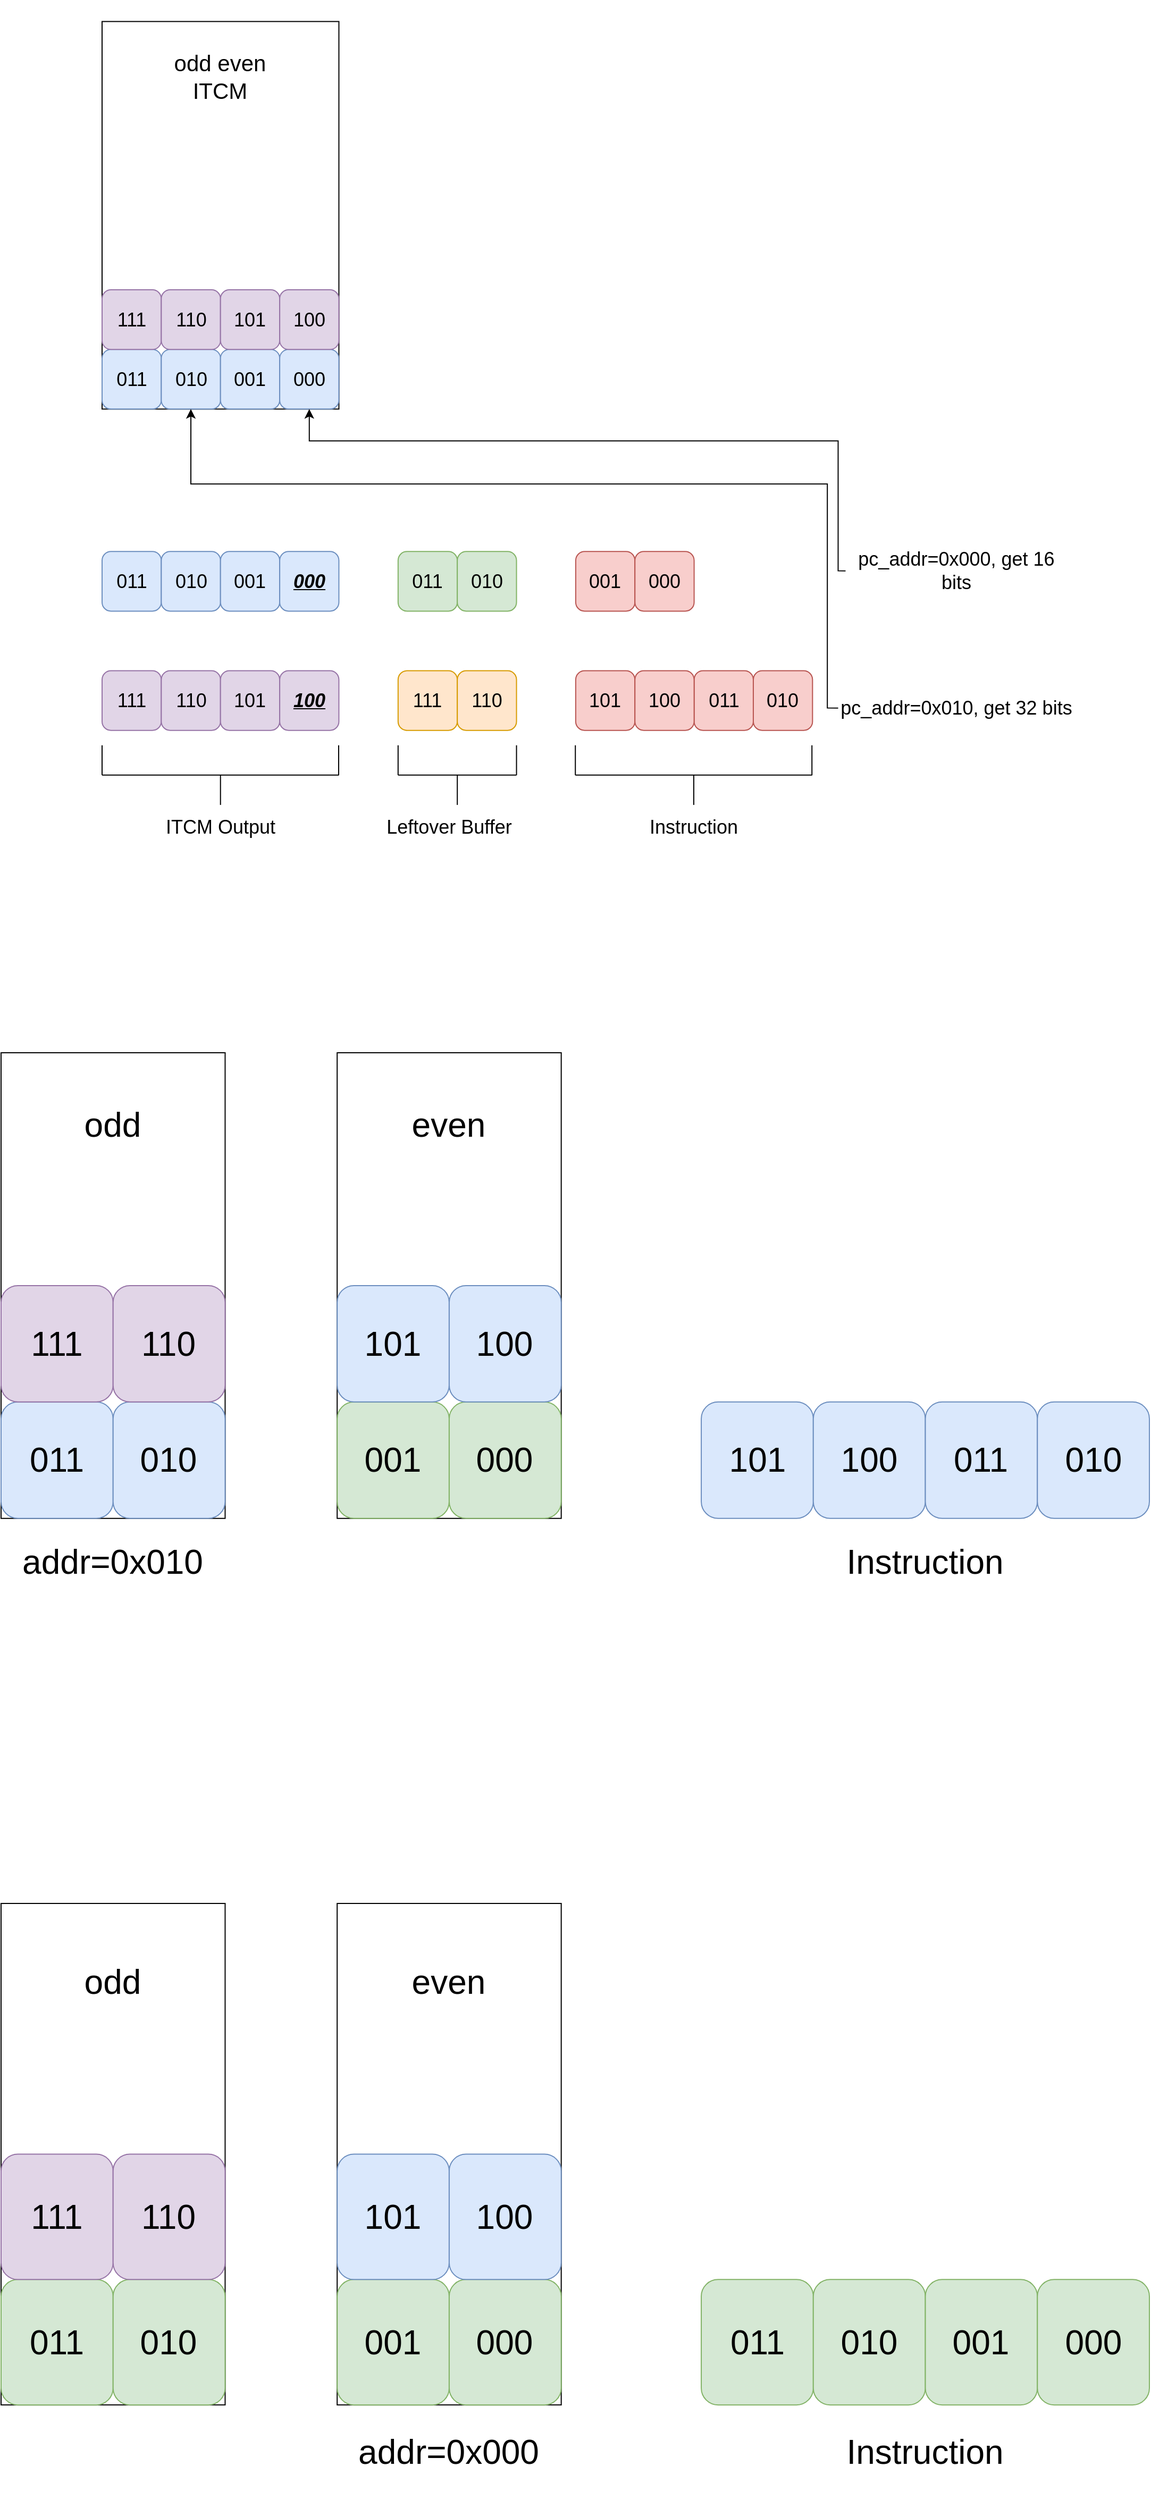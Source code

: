 <mxfile version="21.6.5" type="device">
  <diagram name="Page-1" id="vEtO91BrFxvTwgvyFycd">
    <mxGraphModel dx="148" dy="499" grid="1" gridSize="10" guides="1" tooltips="1" connect="1" arrows="1" fold="1" page="1" pageScale="1" pageWidth="1169" pageHeight="827" math="0" shadow="0">
      <root>
        <mxCell id="0" />
        <mxCell id="1" parent="0" />
        <mxCell id="hvGfh-lrEFs9asW3bwMX-65" value="" style="group" parent="1" vertex="1" connectable="0">
          <mxGeometry x="135" y="10" width="915" height="799" as="geometry" />
        </mxCell>
        <mxCell id="hvGfh-lrEFs9asW3bwMX-62" value="" style="group" parent="hvGfh-lrEFs9asW3bwMX-65" vertex="1" connectable="0">
          <mxGeometry width="682.091" height="799" as="geometry" />
        </mxCell>
        <mxCell id="hvGfh-lrEFs9asW3bwMX-27" value="" style="rounded=0;whiteSpace=wrap;html=1;" parent="hvGfh-lrEFs9asW3bwMX-62" vertex="1">
          <mxGeometry y="20.228" width="222.724" height="364.456" as="geometry" />
        </mxCell>
        <mxCell id="hvGfh-lrEFs9asW3bwMX-1" value="011" style="rounded=1;whiteSpace=wrap;html=1;fillColor=#dae8fc;strokeColor=#6c8ebf;fontSize=18;" parent="hvGfh-lrEFs9asW3bwMX-62" vertex="1">
          <mxGeometry y="328.614" width="55.681" height="56.07" as="geometry" />
        </mxCell>
        <mxCell id="hvGfh-lrEFs9asW3bwMX-2" value="010" style="rounded=1;whiteSpace=wrap;html=1;fillColor=#dae8fc;strokeColor=#6c8ebf;fontSize=18;" parent="hvGfh-lrEFs9asW3bwMX-62" vertex="1">
          <mxGeometry x="55.681" y="328.614" width="55.681" height="56.07" as="geometry" />
        </mxCell>
        <mxCell id="hvGfh-lrEFs9asW3bwMX-3" value="001" style="rounded=1;whiteSpace=wrap;html=1;fillColor=#dae8fc;strokeColor=#6c8ebf;fontSize=18;" parent="hvGfh-lrEFs9asW3bwMX-62" vertex="1">
          <mxGeometry x="111.362" y="328.614" width="55.681" height="56.07" as="geometry" />
        </mxCell>
        <mxCell id="hvGfh-lrEFs9asW3bwMX-4" value="000" style="rounded=1;whiteSpace=wrap;html=1;fillColor=#dae8fc;strokeColor=#6c8ebf;fontSize=18;" parent="hvGfh-lrEFs9asW3bwMX-62" vertex="1">
          <mxGeometry x="167.043" y="328.614" width="55.681" height="56.07" as="geometry" />
        </mxCell>
        <mxCell id="hvGfh-lrEFs9asW3bwMX-5" value="111" style="rounded=1;whiteSpace=wrap;html=1;fillColor=#e1d5e7;strokeColor=#9673a6;fontSize=18;" parent="hvGfh-lrEFs9asW3bwMX-62" vertex="1">
          <mxGeometry y="272.544" width="55.681" height="56.07" as="geometry" />
        </mxCell>
        <mxCell id="hvGfh-lrEFs9asW3bwMX-6" value="110" style="rounded=1;whiteSpace=wrap;html=1;fillColor=#e1d5e7;strokeColor=#9673a6;fontSize=18;" parent="hvGfh-lrEFs9asW3bwMX-62" vertex="1">
          <mxGeometry x="55.681" y="272.544" width="55.681" height="56.07" as="geometry" />
        </mxCell>
        <mxCell id="hvGfh-lrEFs9asW3bwMX-7" value="101" style="rounded=1;whiteSpace=wrap;html=1;fillColor=#e1d5e7;strokeColor=#9673a6;fontSize=18;" parent="hvGfh-lrEFs9asW3bwMX-62" vertex="1">
          <mxGeometry x="111.362" y="272.544" width="55.681" height="56.07" as="geometry" />
        </mxCell>
        <mxCell id="hvGfh-lrEFs9asW3bwMX-8" value="100" style="rounded=1;whiteSpace=wrap;html=1;fillColor=#e1d5e7;strokeColor=#9673a6;fontSize=18;" parent="hvGfh-lrEFs9asW3bwMX-62" vertex="1">
          <mxGeometry x="167.043" y="272.544" width="55.681" height="56.07" as="geometry" />
        </mxCell>
        <mxCell id="hvGfh-lrEFs9asW3bwMX-9" value="011" style="rounded=1;whiteSpace=wrap;html=1;fillColor=#dae8fc;strokeColor=#6c8ebf;fontSize=18;" parent="hvGfh-lrEFs9asW3bwMX-62" vertex="1">
          <mxGeometry y="518.649" width="55.681" height="56.07" as="geometry" />
        </mxCell>
        <mxCell id="hvGfh-lrEFs9asW3bwMX-10" value="010" style="rounded=1;whiteSpace=wrap;html=1;fillColor=#dae8fc;strokeColor=#6c8ebf;fontSize=18;" parent="hvGfh-lrEFs9asW3bwMX-62" vertex="1">
          <mxGeometry x="55.681" y="518.649" width="55.681" height="56.07" as="geometry" />
        </mxCell>
        <mxCell id="hvGfh-lrEFs9asW3bwMX-11" value="001" style="rounded=1;whiteSpace=wrap;html=1;fillColor=#dae8fc;strokeColor=#6c8ebf;fontSize=18;" parent="hvGfh-lrEFs9asW3bwMX-62" vertex="1">
          <mxGeometry x="111.362" y="518.649" width="55.681" height="56.07" as="geometry" />
        </mxCell>
        <mxCell id="hvGfh-lrEFs9asW3bwMX-12" value="&lt;i style=&quot;font-size: 18px;&quot;&gt;&lt;b style=&quot;font-size: 18px;&quot;&gt;&lt;u style=&quot;font-size: 18px;&quot;&gt;000&lt;/u&gt;&lt;/b&gt;&lt;/i&gt;" style="rounded=1;whiteSpace=wrap;html=1;fillColor=#dae8fc;strokeColor=#6c8ebf;fontSize=18;" parent="hvGfh-lrEFs9asW3bwMX-62" vertex="1">
          <mxGeometry x="167.043" y="518.649" width="55.681" height="56.07" as="geometry" />
        </mxCell>
        <mxCell id="hvGfh-lrEFs9asW3bwMX-13" value="111" style="rounded=1;whiteSpace=wrap;html=1;fillColor=#e1d5e7;strokeColor=#9673a6;fontSize=18;" parent="hvGfh-lrEFs9asW3bwMX-62" vertex="1">
          <mxGeometry y="630.789" width="55.681" height="56.07" as="geometry" />
        </mxCell>
        <mxCell id="hvGfh-lrEFs9asW3bwMX-14" value="110" style="rounded=1;whiteSpace=wrap;html=1;fillColor=#e1d5e7;strokeColor=#9673a6;fontSize=18;" parent="hvGfh-lrEFs9asW3bwMX-62" vertex="1">
          <mxGeometry x="55.681" y="630.789" width="55.681" height="56.07" as="geometry" />
        </mxCell>
        <mxCell id="hvGfh-lrEFs9asW3bwMX-15" value="101" style="rounded=1;whiteSpace=wrap;html=1;fillColor=#e1d5e7;strokeColor=#9673a6;fontSize=18;" parent="hvGfh-lrEFs9asW3bwMX-62" vertex="1">
          <mxGeometry x="111.362" y="630.789" width="55.681" height="56.07" as="geometry" />
        </mxCell>
        <mxCell id="hvGfh-lrEFs9asW3bwMX-16" value="&lt;b style=&quot;font-size: 18px;&quot;&gt;&lt;i style=&quot;font-size: 18px;&quot;&gt;&lt;u style=&quot;font-size: 18px;&quot;&gt;100&lt;/u&gt;&lt;/i&gt;&lt;/b&gt;" style="rounded=1;whiteSpace=wrap;html=1;fillColor=#e1d5e7;strokeColor=#9673a6;fontSize=18;" parent="hvGfh-lrEFs9asW3bwMX-62" vertex="1">
          <mxGeometry x="167.043" y="630.789" width="55.681" height="56.07" as="geometry" />
        </mxCell>
        <mxCell id="hvGfh-lrEFs9asW3bwMX-17" value="011" style="rounded=1;whiteSpace=wrap;html=1;fillColor=#d5e8d4;strokeColor=#82b366;fontSize=18;" parent="hvGfh-lrEFs9asW3bwMX-62" vertex="1">
          <mxGeometry x="278.405" y="518.649" width="55.681" height="56.07" as="geometry" />
        </mxCell>
        <mxCell id="hvGfh-lrEFs9asW3bwMX-18" value="010" style="rounded=1;whiteSpace=wrap;html=1;fillColor=#d5e8d4;strokeColor=#82b366;fontSize=18;" parent="hvGfh-lrEFs9asW3bwMX-62" vertex="1">
          <mxGeometry x="334.086" y="518.649" width="55.681" height="56.07" as="geometry" />
        </mxCell>
        <mxCell id="hvGfh-lrEFs9asW3bwMX-19" value="111" style="rounded=1;whiteSpace=wrap;html=1;fillColor=#ffe6cc;strokeColor=#d79b00;fontSize=18;" parent="hvGfh-lrEFs9asW3bwMX-62" vertex="1">
          <mxGeometry x="278.405" y="630.789" width="55.681" height="56.07" as="geometry" />
        </mxCell>
        <mxCell id="hvGfh-lrEFs9asW3bwMX-20" value="110" style="rounded=1;whiteSpace=wrap;html=1;fillColor=#ffe6cc;strokeColor=#d79b00;fontSize=18;" parent="hvGfh-lrEFs9asW3bwMX-62" vertex="1">
          <mxGeometry x="334.086" y="630.789" width="55.681" height="56.07" as="geometry" />
        </mxCell>
        <mxCell id="hvGfh-lrEFs9asW3bwMX-21" value="011" style="rounded=1;whiteSpace=wrap;html=1;fillColor=#f8cecc;strokeColor=#b85450;fontSize=18;" parent="hvGfh-lrEFs9asW3bwMX-62" vertex="1">
          <mxGeometry x="556.809" y="630.789" width="55.681" height="56.07" as="geometry" />
        </mxCell>
        <mxCell id="hvGfh-lrEFs9asW3bwMX-22" value="010" style="rounded=1;whiteSpace=wrap;html=1;fillColor=#f8cecc;strokeColor=#b85450;fontSize=18;" parent="hvGfh-lrEFs9asW3bwMX-62" vertex="1">
          <mxGeometry x="612.49" y="630.789" width="55.681" height="56.07" as="geometry" />
        </mxCell>
        <mxCell id="hvGfh-lrEFs9asW3bwMX-23" value="101" style="rounded=1;whiteSpace=wrap;html=1;fillColor=#f8cecc;strokeColor=#b85450;fontSize=18;" parent="hvGfh-lrEFs9asW3bwMX-62" vertex="1">
          <mxGeometry x="445.447" y="630.789" width="55.681" height="56.07" as="geometry" />
        </mxCell>
        <mxCell id="hvGfh-lrEFs9asW3bwMX-24" value="100" style="rounded=1;whiteSpace=wrap;html=1;fillColor=#f8cecc;strokeColor=#b85450;fontSize=18;" parent="hvGfh-lrEFs9asW3bwMX-62" vertex="1">
          <mxGeometry x="501.128" y="630.789" width="55.681" height="56.07" as="geometry" />
        </mxCell>
        <mxCell id="hvGfh-lrEFs9asW3bwMX-26" value="&lt;font style=&quot;font-size: 21px;&quot;&gt;odd even ITCM&lt;/font&gt;" style="text;html=1;strokeColor=none;fillColor=none;align=center;verticalAlign=middle;whiteSpace=wrap;rounded=0;" parent="hvGfh-lrEFs9asW3bwMX-62" vertex="1">
          <mxGeometry x="60.248" y="50.57" width="102.222" height="42.054" as="geometry" />
        </mxCell>
        <mxCell id="hvGfh-lrEFs9asW3bwMX-28" value="" style="endArrow=none;html=1;rounded=0;fontSize=18;" parent="hvGfh-lrEFs9asW3bwMX-62" edge="1">
          <mxGeometry width="50" height="50" relative="1" as="geometry">
            <mxPoint y="728.912" as="sourcePoint" />
            <mxPoint y="700.877" as="targetPoint" />
          </mxGeometry>
        </mxCell>
        <mxCell id="hvGfh-lrEFs9asW3bwMX-29" value="" style="endArrow=none;html=1;rounded=0;fontSize=18;" parent="hvGfh-lrEFs9asW3bwMX-62" edge="1">
          <mxGeometry width="50" height="50" relative="1" as="geometry">
            <mxPoint x="222.501" y="728.912" as="sourcePoint" />
            <mxPoint x="222.501" y="700.877" as="targetPoint" />
          </mxGeometry>
        </mxCell>
        <mxCell id="hvGfh-lrEFs9asW3bwMX-30" value="" style="endArrow=none;html=1;rounded=0;fontSize=18;" parent="hvGfh-lrEFs9asW3bwMX-62" edge="1">
          <mxGeometry width="50" height="50" relative="1" as="geometry">
            <mxPoint y="728.912" as="sourcePoint" />
            <mxPoint x="222.724" y="728.912" as="targetPoint" />
          </mxGeometry>
        </mxCell>
        <mxCell id="hvGfh-lrEFs9asW3bwMX-31" value="" style="endArrow=none;html=1;rounded=0;fontSize=18;" parent="hvGfh-lrEFs9asW3bwMX-62" edge="1">
          <mxGeometry width="50" height="50" relative="1" as="geometry">
            <mxPoint x="111.362" y="756.947" as="sourcePoint" />
            <mxPoint x="111.362" y="728.912" as="targetPoint" />
          </mxGeometry>
        </mxCell>
        <mxCell id="hvGfh-lrEFs9asW3bwMX-32" value="ITCM Output" style="text;html=1;strokeColor=none;fillColor=none;align=center;verticalAlign=middle;whiteSpace=wrap;rounded=0;fontSize=18;" parent="hvGfh-lrEFs9asW3bwMX-62" vertex="1">
          <mxGeometry x="55.681" y="756.947" width="111.362" height="42.053" as="geometry" />
        </mxCell>
        <mxCell id="hvGfh-lrEFs9asW3bwMX-37" value="" style="endArrow=none;html=1;rounded=0;fontSize=18;" parent="hvGfh-lrEFs9asW3bwMX-62" edge="1">
          <mxGeometry width="50" height="50" relative="1" as="geometry">
            <mxPoint x="445.113" y="728.912" as="sourcePoint" />
            <mxPoint x="445.113" y="700.877" as="targetPoint" />
          </mxGeometry>
        </mxCell>
        <mxCell id="hvGfh-lrEFs9asW3bwMX-38" value="" style="endArrow=none;html=1;rounded=0;fontSize=18;" parent="hvGfh-lrEFs9asW3bwMX-62" edge="1">
          <mxGeometry width="50" height="50" relative="1" as="geometry">
            <mxPoint x="667.614" y="728.912" as="sourcePoint" />
            <mxPoint x="667.614" y="700.877" as="targetPoint" />
          </mxGeometry>
        </mxCell>
        <mxCell id="hvGfh-lrEFs9asW3bwMX-39" value="" style="endArrow=none;html=1;rounded=0;fontSize=18;" parent="hvGfh-lrEFs9asW3bwMX-62" edge="1">
          <mxGeometry width="50" height="50" relative="1" as="geometry">
            <mxPoint x="445.113" y="728.912" as="sourcePoint" />
            <mxPoint x="667.837" y="728.912" as="targetPoint" />
          </mxGeometry>
        </mxCell>
        <mxCell id="hvGfh-lrEFs9asW3bwMX-40" value="" style="endArrow=none;html=1;rounded=0;fontSize=18;" parent="hvGfh-lrEFs9asW3bwMX-62" edge="1">
          <mxGeometry width="50" height="50" relative="1" as="geometry">
            <mxPoint x="556.475" y="756.947" as="sourcePoint" />
            <mxPoint x="556.475" y="728.912" as="targetPoint" />
          </mxGeometry>
        </mxCell>
        <mxCell id="hvGfh-lrEFs9asW3bwMX-41" value="Instruction" style="text;html=1;strokeColor=none;fillColor=none;align=center;verticalAlign=middle;whiteSpace=wrap;rounded=0;fontSize=18;" parent="hvGfh-lrEFs9asW3bwMX-62" vertex="1">
          <mxGeometry x="500.794" y="756.947" width="111.362" height="42.053" as="geometry" />
        </mxCell>
        <mxCell id="hvGfh-lrEFs9asW3bwMX-46" value="Leftover Buffer" style="text;html=1;strokeColor=none;fillColor=none;align=center;verticalAlign=middle;whiteSpace=wrap;rounded=0;fontSize=18;" parent="hvGfh-lrEFs9asW3bwMX-62" vertex="1">
          <mxGeometry x="264.484" y="762.961" width="125.282" height="30.04" as="geometry" />
        </mxCell>
        <mxCell id="hvGfh-lrEFs9asW3bwMX-52" value="" style="group;fontSize=18;" parent="hvGfh-lrEFs9asW3bwMX-62" vertex="1" connectable="0">
          <mxGeometry x="278.405" y="700.877" width="111.362" height="56.07" as="geometry" />
        </mxCell>
        <mxCell id="hvGfh-lrEFs9asW3bwMX-48" value="" style="endArrow=none;html=1;rounded=0;fontSize=18;" parent="hvGfh-lrEFs9asW3bwMX-52" edge="1">
          <mxGeometry width="50" height="50" relative="1" as="geometry">
            <mxPoint y="28.035" as="sourcePoint" />
            <mxPoint as="targetPoint" />
          </mxGeometry>
        </mxCell>
        <mxCell id="hvGfh-lrEFs9asW3bwMX-49" value="" style="endArrow=none;html=1;rounded=0;fontSize=18;" parent="hvGfh-lrEFs9asW3bwMX-52" edge="1">
          <mxGeometry width="50" height="50" relative="1" as="geometry">
            <mxPoint x="111.362" y="28.035" as="sourcePoint" />
            <mxPoint x="111.362" as="targetPoint" />
          </mxGeometry>
        </mxCell>
        <mxCell id="hvGfh-lrEFs9asW3bwMX-50" value="" style="endArrow=none;html=1;rounded=0;fontSize=18;" parent="hvGfh-lrEFs9asW3bwMX-52" edge="1">
          <mxGeometry width="50" height="50" relative="1" as="geometry">
            <mxPoint y="28.035" as="sourcePoint" />
            <mxPoint x="111.362" y="28.035" as="targetPoint" />
          </mxGeometry>
        </mxCell>
        <mxCell id="hvGfh-lrEFs9asW3bwMX-51" value="" style="endArrow=none;html=1;rounded=0;fontSize=18;" parent="hvGfh-lrEFs9asW3bwMX-52" edge="1">
          <mxGeometry width="50" height="50" relative="1" as="geometry">
            <mxPoint x="55.681" y="56.07" as="sourcePoint" />
            <mxPoint x="55.681" y="28.035" as="targetPoint" />
          </mxGeometry>
        </mxCell>
        <mxCell id="hvGfh-lrEFs9asW3bwMX-63" value="001" style="rounded=1;whiteSpace=wrap;html=1;fillColor=#f8cecc;strokeColor=#b85450;fontSize=18;" parent="hvGfh-lrEFs9asW3bwMX-62" vertex="1">
          <mxGeometry x="445.45" y="518.65" width="55.681" height="56.07" as="geometry" />
        </mxCell>
        <mxCell id="hvGfh-lrEFs9asW3bwMX-64" value="000" style="rounded=1;whiteSpace=wrap;html=1;fillColor=#f8cecc;strokeColor=#b85450;fontSize=18;" parent="hvGfh-lrEFs9asW3bwMX-62" vertex="1">
          <mxGeometry x="501.131" y="518.65" width="55.681" height="56.07" as="geometry" />
        </mxCell>
        <mxCell id="hvGfh-lrEFs9asW3bwMX-56" value="pc_addr=0x000, get 16 bits" style="text;html=1;strokeColor=none;fillColor=none;align=center;verticalAlign=middle;whiteSpace=wrap;rounded=0;fontSize=18;" parent="hvGfh-lrEFs9asW3bwMX-65" vertex="1">
          <mxGeometry x="699.236" y="515.811" width="208.803" height="42.053" as="geometry" />
        </mxCell>
        <mxCell id="hvGfh-lrEFs9asW3bwMX-59" style="edgeStyle=orthogonalEdgeStyle;rounded=0;orthogonalLoop=1;jettySize=auto;html=1;exitX=0;exitY=0.5;exitDx=0;exitDy=0;entryX=0.5;entryY=1;entryDx=0;entryDy=0;fontSize=18;" parent="hvGfh-lrEFs9asW3bwMX-65" source="hvGfh-lrEFs9asW3bwMX-56" target="hvGfh-lrEFs9asW3bwMX-4" edge="1">
          <mxGeometry relative="1" as="geometry">
            <Array as="points">
              <mxPoint x="692.272" y="537.049" />
              <mxPoint x="692.272" y="414.671" />
              <mxPoint x="194.447" y="414.671" />
            </Array>
          </mxGeometry>
        </mxCell>
        <mxCell id="hvGfh-lrEFs9asW3bwMX-57" value="pc_addr=0x010, get 32 bits" style="text;html=1;strokeColor=none;fillColor=none;align=center;verticalAlign=middle;whiteSpace=wrap;rounded=0;fontSize=18;" parent="hvGfh-lrEFs9asW3bwMX-65" vertex="1">
          <mxGeometry x="692.276" y="644.802" width="222.724" height="42.053" as="geometry" />
        </mxCell>
        <mxCell id="hvGfh-lrEFs9asW3bwMX-61" style="edgeStyle=orthogonalEdgeStyle;rounded=0;orthogonalLoop=1;jettySize=auto;html=1;exitX=0;exitY=0.5;exitDx=0;exitDy=0;entryX=0.5;entryY=1;entryDx=0;entryDy=0;fontSize=18;" parent="hvGfh-lrEFs9asW3bwMX-65" source="hvGfh-lrEFs9asW3bwMX-57" target="hvGfh-lrEFs9asW3bwMX-2" edge="1">
          <mxGeometry relative="1" as="geometry">
            <Array as="points">
              <mxPoint x="682.091" y="455.127" />
              <mxPoint x="83.48" y="455.127" />
            </Array>
          </mxGeometry>
        </mxCell>
        <mxCell id="gSOstst0fJ6awKs-55JP-34" value="" style="group;fontSize=32;" vertex="1" connectable="0" parent="1">
          <mxGeometry x="40" y="1000" width="1080" height="520" as="geometry" />
        </mxCell>
        <mxCell id="gSOstst0fJ6awKs-55JP-1" value="" style="rounded=0;whiteSpace=wrap;html=1;fontSize=32;" vertex="1" parent="gSOstst0fJ6awKs-55JP-34">
          <mxGeometry x="316.098" width="210.732" height="437.895" as="geometry" />
        </mxCell>
        <mxCell id="hvGfh-lrEFs9asW3bwMX-79" value="" style="rounded=0;whiteSpace=wrap;html=1;fontSize=32;" parent="gSOstst0fJ6awKs-55JP-34" vertex="1">
          <mxGeometry width="210.732" height="437.895" as="geometry" />
        </mxCell>
        <mxCell id="hvGfh-lrEFs9asW3bwMX-70" value="011" style="rounded=1;whiteSpace=wrap;html=1;fillColor=#dae8fc;strokeColor=#6c8ebf;fontSize=32;" parent="gSOstst0fJ6awKs-55JP-34" vertex="1">
          <mxGeometry y="328.421" width="105.366" height="109.474" as="geometry" />
        </mxCell>
        <mxCell id="hvGfh-lrEFs9asW3bwMX-71" value="010" style="rounded=1;whiteSpace=wrap;html=1;fillColor=#dae8fc;strokeColor=#6c8ebf;fontSize=32;" parent="gSOstst0fJ6awKs-55JP-34" vertex="1">
          <mxGeometry x="105.366" y="328.421" width="105.366" height="109.474" as="geometry" />
        </mxCell>
        <mxCell id="hvGfh-lrEFs9asW3bwMX-72" value="001" style="rounded=1;whiteSpace=wrap;html=1;fillColor=#d5e8d4;strokeColor=#82b366;fontSize=32;" parent="gSOstst0fJ6awKs-55JP-34" vertex="1">
          <mxGeometry x="316.098" y="328.421" width="105.366" height="109.474" as="geometry" />
        </mxCell>
        <mxCell id="hvGfh-lrEFs9asW3bwMX-73" value="000" style="rounded=1;whiteSpace=wrap;html=1;fillColor=#d5e8d4;strokeColor=#82b366;fontSize=32;" parent="gSOstst0fJ6awKs-55JP-34" vertex="1">
          <mxGeometry x="421.463" y="328.421" width="105.366" height="109.474" as="geometry" />
        </mxCell>
        <mxCell id="gSOstst0fJ6awKs-55JP-2" value="odd" style="text;html=1;strokeColor=none;fillColor=none;align=center;verticalAlign=middle;whiteSpace=wrap;rounded=0;fontSize=32;" vertex="1" parent="gSOstst0fJ6awKs-55JP-34">
          <mxGeometry x="26.341" y="27.368" width="158.049" height="82.105" as="geometry" />
        </mxCell>
        <mxCell id="gSOstst0fJ6awKs-55JP-3" value="even" style="text;html=1;strokeColor=none;fillColor=none;align=center;verticalAlign=middle;whiteSpace=wrap;rounded=0;fontSize=32;" vertex="1" parent="gSOstst0fJ6awKs-55JP-34">
          <mxGeometry x="342.439" y="27.368" width="158.049" height="82.105" as="geometry" />
        </mxCell>
        <mxCell id="gSOstst0fJ6awKs-55JP-4" value="101" style="rounded=1;whiteSpace=wrap;html=1;fillColor=#dae8fc;strokeColor=#6c8ebf;fontSize=32;" vertex="1" parent="gSOstst0fJ6awKs-55JP-34">
          <mxGeometry x="316.098" y="218.947" width="105.366" height="109.474" as="geometry" />
        </mxCell>
        <mxCell id="gSOstst0fJ6awKs-55JP-5" value="100" style="rounded=1;whiteSpace=wrap;html=1;fillColor=#dae8fc;strokeColor=#6c8ebf;fontSize=32;" vertex="1" parent="gSOstst0fJ6awKs-55JP-34">
          <mxGeometry x="421.463" y="218.947" width="105.366" height="109.474" as="geometry" />
        </mxCell>
        <mxCell id="gSOstst0fJ6awKs-55JP-6" value="111" style="rounded=1;whiteSpace=wrap;html=1;fillColor=#e1d5e7;strokeColor=#9673a6;fontSize=32;" vertex="1" parent="gSOstst0fJ6awKs-55JP-34">
          <mxGeometry y="218.947" width="105.366" height="109.474" as="geometry" />
        </mxCell>
        <mxCell id="gSOstst0fJ6awKs-55JP-7" value="110" style="rounded=1;whiteSpace=wrap;html=1;fillColor=#e1d5e7;strokeColor=#9673a6;fontSize=32;" vertex="1" parent="gSOstst0fJ6awKs-55JP-34">
          <mxGeometry x="105.366" y="218.947" width="105.366" height="109.474" as="geometry" />
        </mxCell>
        <mxCell id="gSOstst0fJ6awKs-55JP-22" value="addr=0x010" style="text;html=1;strokeColor=none;fillColor=none;align=center;verticalAlign=middle;whiteSpace=wrap;rounded=0;fontSize=32;" vertex="1" parent="gSOstst0fJ6awKs-55JP-34">
          <mxGeometry x="26.341" y="437.895" width="158.049" height="82.105" as="geometry" />
        </mxCell>
        <mxCell id="gSOstst0fJ6awKs-55JP-24" value="101" style="rounded=1;whiteSpace=wrap;html=1;fillColor=#dae8fc;strokeColor=#6c8ebf;fontSize=32;" vertex="1" parent="gSOstst0fJ6awKs-55JP-34">
          <mxGeometry x="658.537" y="328.421" width="105.366" height="109.474" as="geometry" />
        </mxCell>
        <mxCell id="gSOstst0fJ6awKs-55JP-25" value="100" style="rounded=1;whiteSpace=wrap;html=1;fillColor=#dae8fc;strokeColor=#6c8ebf;fontSize=32;" vertex="1" parent="gSOstst0fJ6awKs-55JP-34">
          <mxGeometry x="763.902" y="328.421" width="105.366" height="109.474" as="geometry" />
        </mxCell>
        <mxCell id="gSOstst0fJ6awKs-55JP-26" value="011" style="rounded=1;whiteSpace=wrap;html=1;fillColor=#dae8fc;strokeColor=#6c8ebf;fontSize=32;" vertex="1" parent="gSOstst0fJ6awKs-55JP-34">
          <mxGeometry x="869.268" y="328.421" width="105.366" height="109.474" as="geometry" />
        </mxCell>
        <mxCell id="gSOstst0fJ6awKs-55JP-27" value="010" style="rounded=1;whiteSpace=wrap;html=1;fillColor=#dae8fc;strokeColor=#6c8ebf;fontSize=32;" vertex="1" parent="gSOstst0fJ6awKs-55JP-34">
          <mxGeometry x="974.634" y="328.421" width="105.366" height="109.474" as="geometry" />
        </mxCell>
        <mxCell id="gSOstst0fJ6awKs-55JP-32" value="Instruction" style="text;html=1;strokeColor=none;fillColor=none;align=center;verticalAlign=middle;whiteSpace=wrap;rounded=0;fontSize=32;" vertex="1" parent="gSOstst0fJ6awKs-55JP-34">
          <mxGeometry x="790.244" y="437.895" width="158.049" height="82.105" as="geometry" />
        </mxCell>
        <mxCell id="gSOstst0fJ6awKs-55JP-35" value="" style="group;fontSize=32;" vertex="1" connectable="0" parent="1">
          <mxGeometry x="40" y="1800" width="1080" height="560" as="geometry" />
        </mxCell>
        <mxCell id="gSOstst0fJ6awKs-55JP-10" value="" style="rounded=0;whiteSpace=wrap;html=1;fontSize=32;" vertex="1" parent="gSOstst0fJ6awKs-55JP-35">
          <mxGeometry x="316.098" width="210.732" height="471.579" as="geometry" />
        </mxCell>
        <mxCell id="gSOstst0fJ6awKs-55JP-11" value="" style="rounded=0;whiteSpace=wrap;html=1;fontSize=32;" vertex="1" parent="gSOstst0fJ6awKs-55JP-35">
          <mxGeometry width="210.732" height="471.579" as="geometry" />
        </mxCell>
        <mxCell id="gSOstst0fJ6awKs-55JP-12" value="011" style="rounded=1;whiteSpace=wrap;html=1;fillColor=#d5e8d4;strokeColor=#82b366;fontSize=32;" vertex="1" parent="gSOstst0fJ6awKs-55JP-35">
          <mxGeometry y="353.684" width="105.366" height="117.895" as="geometry" />
        </mxCell>
        <mxCell id="gSOstst0fJ6awKs-55JP-13" value="010" style="rounded=1;whiteSpace=wrap;html=1;fillColor=#d5e8d4;strokeColor=#82b366;fontSize=32;" vertex="1" parent="gSOstst0fJ6awKs-55JP-35">
          <mxGeometry x="105.366" y="353.684" width="105.366" height="117.895" as="geometry" />
        </mxCell>
        <mxCell id="gSOstst0fJ6awKs-55JP-14" value="001" style="rounded=1;whiteSpace=wrap;html=1;fillColor=#d5e8d4;strokeColor=#82b366;fontSize=32;" vertex="1" parent="gSOstst0fJ6awKs-55JP-35">
          <mxGeometry x="316.098" y="353.684" width="105.366" height="117.895" as="geometry" />
        </mxCell>
        <mxCell id="gSOstst0fJ6awKs-55JP-15" value="000" style="rounded=1;whiteSpace=wrap;html=1;fillColor=#d5e8d4;strokeColor=#82b366;fontSize=32;" vertex="1" parent="gSOstst0fJ6awKs-55JP-35">
          <mxGeometry x="421.463" y="353.684" width="105.366" height="117.895" as="geometry" />
        </mxCell>
        <mxCell id="gSOstst0fJ6awKs-55JP-16" value="odd" style="text;html=1;strokeColor=none;fillColor=none;align=center;verticalAlign=middle;whiteSpace=wrap;rounded=0;fontSize=32;" vertex="1" parent="gSOstst0fJ6awKs-55JP-35">
          <mxGeometry x="26.341" y="29.474" width="158.049" height="88.421" as="geometry" />
        </mxCell>
        <mxCell id="gSOstst0fJ6awKs-55JP-17" value="even" style="text;html=1;strokeColor=none;fillColor=none;align=center;verticalAlign=middle;whiteSpace=wrap;rounded=0;fontSize=32;" vertex="1" parent="gSOstst0fJ6awKs-55JP-35">
          <mxGeometry x="342.439" y="29.474" width="158.049" height="88.421" as="geometry" />
        </mxCell>
        <mxCell id="gSOstst0fJ6awKs-55JP-18" value="101" style="rounded=1;whiteSpace=wrap;html=1;fillColor=#dae8fc;strokeColor=#6c8ebf;fontSize=32;" vertex="1" parent="gSOstst0fJ6awKs-55JP-35">
          <mxGeometry x="316.098" y="235.789" width="105.366" height="117.895" as="geometry" />
        </mxCell>
        <mxCell id="gSOstst0fJ6awKs-55JP-19" value="100" style="rounded=1;whiteSpace=wrap;html=1;fillColor=#dae8fc;strokeColor=#6c8ebf;fontSize=32;" vertex="1" parent="gSOstst0fJ6awKs-55JP-35">
          <mxGeometry x="421.463" y="235.789" width="105.366" height="117.895" as="geometry" />
        </mxCell>
        <mxCell id="gSOstst0fJ6awKs-55JP-20" value="111" style="rounded=1;whiteSpace=wrap;html=1;fillColor=#e1d5e7;strokeColor=#9673a6;fontSize=32;" vertex="1" parent="gSOstst0fJ6awKs-55JP-35">
          <mxGeometry y="235.789" width="105.366" height="117.895" as="geometry" />
        </mxCell>
        <mxCell id="gSOstst0fJ6awKs-55JP-21" value="110" style="rounded=1;whiteSpace=wrap;html=1;fillColor=#e1d5e7;strokeColor=#9673a6;fontSize=32;" vertex="1" parent="gSOstst0fJ6awKs-55JP-35">
          <mxGeometry x="105.366" y="235.789" width="105.366" height="117.895" as="geometry" />
        </mxCell>
        <mxCell id="gSOstst0fJ6awKs-55JP-23" value="addr=0x000" style="text;html=1;strokeColor=none;fillColor=none;align=center;verticalAlign=middle;whiteSpace=wrap;rounded=0;fontSize=32;" vertex="1" parent="gSOstst0fJ6awKs-55JP-35">
          <mxGeometry x="342.439" y="471.579" width="158.049" height="88.421" as="geometry" />
        </mxCell>
        <mxCell id="gSOstst0fJ6awKs-55JP-28" value="011" style="rounded=1;whiteSpace=wrap;html=1;fillColor=#d5e8d4;strokeColor=#82b366;fontSize=32;" vertex="1" parent="gSOstst0fJ6awKs-55JP-35">
          <mxGeometry x="658.537" y="353.684" width="105.366" height="117.895" as="geometry" />
        </mxCell>
        <mxCell id="gSOstst0fJ6awKs-55JP-29" value="010" style="rounded=1;whiteSpace=wrap;html=1;fillColor=#d5e8d4;strokeColor=#82b366;fontSize=32;" vertex="1" parent="gSOstst0fJ6awKs-55JP-35">
          <mxGeometry x="763.902" y="353.684" width="105.366" height="117.895" as="geometry" />
        </mxCell>
        <mxCell id="gSOstst0fJ6awKs-55JP-30" value="001" style="rounded=1;whiteSpace=wrap;html=1;fillColor=#d5e8d4;strokeColor=#82b366;fontSize=32;" vertex="1" parent="gSOstst0fJ6awKs-55JP-35">
          <mxGeometry x="869.268" y="353.684" width="105.366" height="117.895" as="geometry" />
        </mxCell>
        <mxCell id="gSOstst0fJ6awKs-55JP-31" value="000" style="rounded=1;whiteSpace=wrap;html=1;fillColor=#d5e8d4;strokeColor=#82b366;fontSize=32;" vertex="1" parent="gSOstst0fJ6awKs-55JP-35">
          <mxGeometry x="974.634" y="353.684" width="105.366" height="117.895" as="geometry" />
        </mxCell>
        <mxCell id="gSOstst0fJ6awKs-55JP-33" value="Instruction" style="text;html=1;strokeColor=none;fillColor=none;align=center;verticalAlign=middle;whiteSpace=wrap;rounded=0;fontSize=32;" vertex="1" parent="gSOstst0fJ6awKs-55JP-35">
          <mxGeometry x="790.244" y="471.579" width="158.049" height="88.421" as="geometry" />
        </mxCell>
      </root>
    </mxGraphModel>
  </diagram>
</mxfile>
